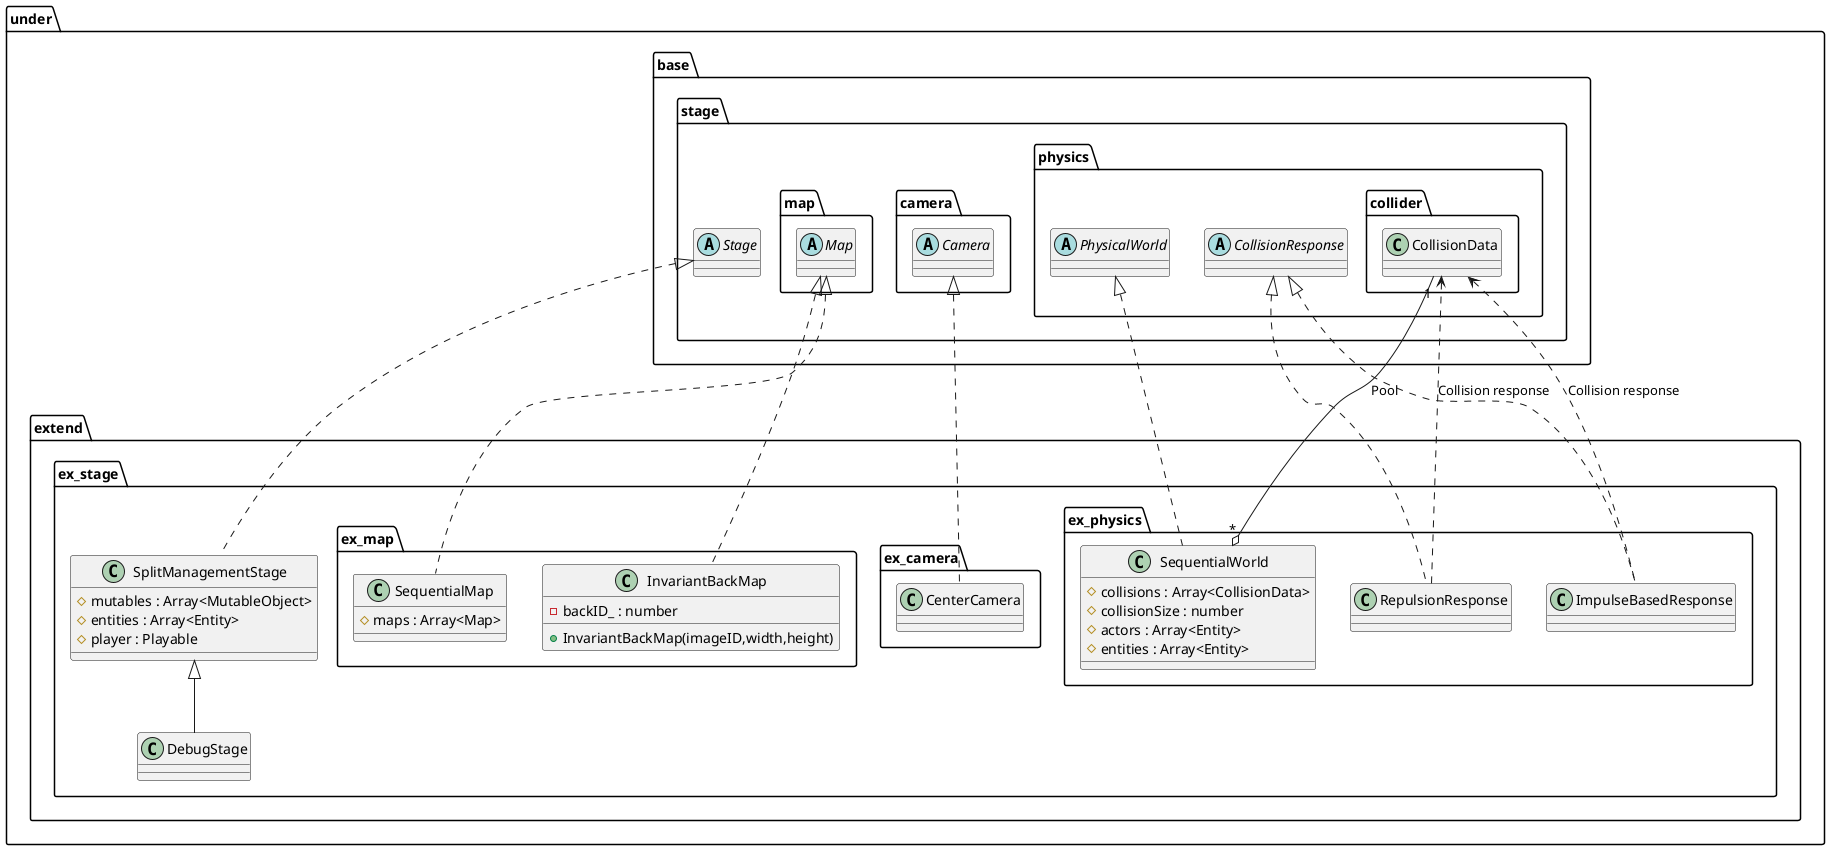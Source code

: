 @startuml StageExtend
package under {
    package extend {
        package ex_stage {
            class SplitManagementStage {
                #mutables : Array<MutableObject>
                #entities : Array<Entity>
                #player : Playable
            }
            class DebugStage
            package ex_map {
                class SequentialMap {
                    #maps : Array<Map>
                }
                class InvariantBackMap {
                    +InvariantBackMap(imageID,width,height)
                    -backID_ : number
                }
            }
            package ex_camera {
                class CenterCamera
            }

            package ex_physics {
                class SequentialWorld {
                    #collisions : Array<CollisionData>
                    #collisionSize : number
                    #actors : Array<Entity>
                    #entities : Array<Entity>
                }
                class ImpulseBasedResponse
                class RepulsionResponse
            }
        }
    }
}

package under {
    package base {
        package stage {
            abstract Stage
            package map {
                abstract Map
            }
            package camera {
                abstract Camera
            }
            package physics {
                abstract PhysicalWorld
                abstract CollisionResponse
                package collider {
                    class CollisionData
                }
            }
        }
    }
}

CollisionData <.. ImpulseBasedResponse : Collision response
CollisionData <.. RepulsionResponse : Collision response
CollisionData "1"--o "*"SequentialWorld : Pool

Stage <|.. SplitManagementStage
SplitManagementStage <|-- DebugStage
Camera <|.. CenterCamera
Map <|.. SequentialMap
Map <|.. InvariantBackMap
PhysicalWorld <|.. SequentialWorld
CollisionResponse <|.. ImpulseBasedResponse
CollisionResponse <|.. RepulsionResponse

@enduml
